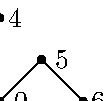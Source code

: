 beginfig(1)
numeric dotsize; dotsize=3pt;
numeric u; u=15pt;

def above(expr j,k,s) =
  z[j]=z[k]+(s*u,u);
  drawdot z[j] withpen pencircle scaled dotsize;
  draw z[j]--z[k];
enddef;

def below(expr j,k,s) =
  z[j]=z[k]+(s*u,-u);
  drawdot z[j] withpen pencircle scaled dotsize;
  draw z[j]--z[k];
enddef;

z[0]=origin;
drawdot z[0] withpen pencircle scaled dotsize;
above(1,0,-1);
above(2,1,-1);
below(3,2,-1);
above(4,1,+1);
above(5,0,+1);
below(6,5,+1);
below(7,0,-1);
above(8,7,-1);

for t=3,8: label.lft(decimal t,z[t]); endfor
for t=4,6: label.rt(decimal t,z[t]); endfor
for t=1: label.lft(decimal t,z[t]-(2pt,0)); endfor
for t=0,2,5,7: label.rt(decimal t,z[t]+(2pt,0)); endfor

endfig;
bye.

